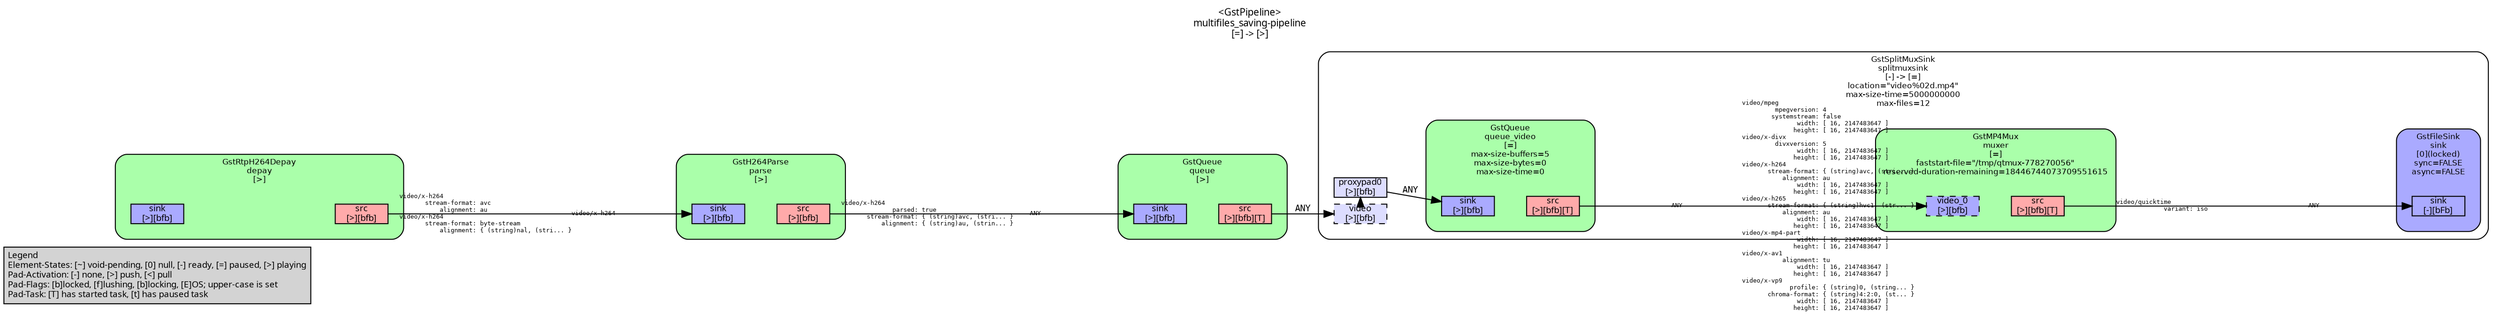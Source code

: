 digraph pipeline {
  rankdir=LR;
  fontname="sans";
  fontsize="10";
  labelloc=t;
  nodesep=.1;
  ranksep=.2;
  label="<GstPipeline>\nmultifiles_saving-pipeline\n[=] -> [>]";
  node [style="filled,rounded", shape=box, fontsize="9", fontname="sans", margin="0.0,0.0"];
  edge [labelfontsize="6", fontsize="9", fontname="monospace"];
  
  legend [
    pos="0,0!",
    margin="0.05,0.05",
    style="filled",
    label="Legend\lElement-States: [~] void-pending, [0] null, [-] ready, [=] paused, [>] playing\lPad-Activation: [-] none, [>] push, [<] pull\lPad-Flags: [b]locked, [f]lushing, [b]locking, [E]OS; upper-case is set\lPad-Task: [T] has started task, [t] has paused task\l",
  ];
  subgraph cluster_splitmuxsink_0xaaaaf097a060 {
    fontname="Bitstream Vera Sans";
    fontsize="8";
    style="filled,rounded";
    color=black;
    label="GstSplitMuxSink\nsplitmuxsink\n[-] -> [=]\nlocation=\"video%02d.mp4\"\nmax-size-time=5000000000\nmax-files=12";
    subgraph cluster_splitmuxsink_0xaaaaf097a060_sink {
      label="";
      style="invis";
      _proxypad0_0xaaaaf0996130 [color=black, fillcolor="#ddddff", label="proxypad0\n[>][bfb]", height="0.2", style="filled,solid"];
    splitmuxsink_0xaaaaf097a060_video_0xaaaaf0994060 -> _proxypad0_0xaaaaf0996130 [style=dashed, minlen=0]
      splitmuxsink_0xaaaaf097a060_video_0xaaaaf0994060 [color=black, fillcolor="#ddddff", label="video\n[>][bfb]", height="0.2", style="filled,dashed"];
    }

    fillcolor="#ffffff";
    subgraph cluster_sink_0xaaaaf0999290 {
      fontname="Bitstream Vera Sans";
      fontsize="8";
      style="filled,rounded";
      color=black;
      label="GstFileSink\nsink\n[0](locked)\nsync=FALSE\nasync=FALSE";
      subgraph cluster_sink_0xaaaaf0999290_sink {
        label="";
        style="invis";
        sink_0xaaaaf0999290_sink_0xaaaaf09633f0 [color=black, fillcolor="#aaaaff", label="sink\n[-][bFb]", height="0.2", style="filled,solid"];
      }

      fillcolor="#aaaaff";
    }

    subgraph cluster_queue_video_0xaaaaf096c430 {
      fontname="Bitstream Vera Sans";
      fontsize="8";
      style="filled,rounded";
      color=black;
      label="GstQueue\nqueue_video\n[=]\nmax-size-buffers=5\nmax-size-bytes=0\nmax-size-time=0";
      subgraph cluster_queue_video_0xaaaaf096c430_sink {
        label="";
        style="invis";
        queue_video_0xaaaaf096c430_sink_0xaaaaf0962f50 [color=black, fillcolor="#aaaaff", label="sink\n[>][bfb]", height="0.2", style="filled,solid"];
      }

      subgraph cluster_queue_video_0xaaaaf096c430_src {
        label="";
        style="invis";
        queue_video_0xaaaaf096c430_src_0xaaaaf09631a0 [color=black, fillcolor="#ffaaaa", label="src\n[>][bfb][T]", height="0.2", style="filled,solid"];
      }

      queue_video_0xaaaaf096c430_sink_0xaaaaf0962f50 -> queue_video_0xaaaaf096c430_src_0xaaaaf09631a0 [style="invis"];
      fillcolor="#aaffaa";
    }

    _proxypad0_0xaaaaf0996130 -> queue_video_0xaaaaf096c430_sink_0xaaaaf0962f50 [label="ANY"]
    queue_video_0xaaaaf096c430_src_0xaaaaf09631a0 -> muxer_0xaaaaf098b320_video_0_0xaaaaf098c6f0 [labeldistance="10", labelangle="0", label="                                                  ", taillabel="ANY", headlabel="video/mpeg\l         mpegversion: 4\l        systemstream: false\l               width: [ 16, 2147483647 ]\l              height: [ 16, 2147483647 ]\lvideo/x-divx\l         divxversion: 5\l               width: [ 16, 2147483647 ]\l              height: [ 16, 2147483647 ]\lvideo/x-h264\l       stream-format: { (string)avc, (stri... }\l           alignment: au\l               width: [ 16, 2147483647 ]\l              height: [ 16, 2147483647 ]\lvideo/x-h265\l       stream-format: { (string)hvc1, (str... }\l           alignment: au\l               width: [ 16, 2147483647 ]\l              height: [ 16, 2147483647 ]\lvideo/x-mp4-part\l               width: [ 16, 2147483647 ]\l              height: [ 16, 2147483647 ]\lvideo/x-av1\l           alignment: tu\l               width: [ 16, 2147483647 ]\l              height: [ 16, 2147483647 ]\lvideo/x-vp9\l             profile: { (string)0, (string... }\l       chroma-format: { (string)4:2:0, (st... }\l               width: [ 16, 2147483647 ]\l              height: [ 16, 2147483647 ]\l"]
    subgraph cluster_muxer_0xaaaaf098b320 {
      fontname="Bitstream Vera Sans";
      fontsize="8";
      style="filled,rounded";
      color=black;
      label="GstMP4Mux\nmuxer\n[=]\nfaststart-file=\"/tmp/qtmux-778270056\"\nreserved-duration-remaining=18446744073709551615";
      subgraph cluster_muxer_0xaaaaf098b320_sink {
        label="";
        style="invis";
        muxer_0xaaaaf098b320_video_0_0xaaaaf098c6f0 [color=black, fillcolor="#aaaaff", label="video_0\n[>][bfb]", height="0.2", style="filled,dashed"];
      }

      subgraph cluster_muxer_0xaaaaf098b320_src {
        label="";
        style="invis";
        muxer_0xaaaaf098b320_src_0xaaaaf06c6340 [color=black, fillcolor="#ffaaaa", label="src\n[>][bfb][T]", height="0.2", style="filled,solid"];
      }

      muxer_0xaaaaf098b320_video_0_0xaaaaf098c6f0 -> muxer_0xaaaaf098b320_src_0xaaaaf06c6340 [style="invis"];
      fillcolor="#aaffaa";
    }

    muxer_0xaaaaf098b320_src_0xaaaaf06c6340 -> sink_0xaaaaf0999290_sink_0xaaaaf09633f0 [labeldistance="10", labelangle="0", label="                                                  ", taillabel="video/quicktime\l             variant: iso\l", headlabel="ANY"]
  }

  subgraph cluster_parse_0xaaaaf0971890 {
    fontname="Bitstream Vera Sans";
    fontsize="8";
    style="filled,rounded";
    color=black;
    label="GstH264Parse\nparse\n[>]";
    subgraph cluster_parse_0xaaaaf0971890_sink {
      label="";
      style="invis";
      parse_0xaaaaf0971890_sink_0xaaaaf0962ab0 [color=black, fillcolor="#aaaaff", label="sink\n[>][bfb]", height="0.2", style="filled,solid"];
    }

    subgraph cluster_parse_0xaaaaf0971890_src {
      label="";
      style="invis";
      parse_0xaaaaf0971890_src_0xaaaaf0962d00 [color=black, fillcolor="#ffaaaa", label="src\n[>][bfb]", height="0.2", style="filled,solid"];
    }

    parse_0xaaaaf0971890_sink_0xaaaaf0962ab0 -> parse_0xaaaaf0971890_src_0xaaaaf0962d00 [style="invis"];
    fillcolor="#aaffaa";
  }

  parse_0xaaaaf0971890_src_0xaaaaf0962d00 -> queue_0xaaaaf096c130_sink_0xaaaaf0962610 [labeldistance="10", labelangle="0", label="                                                  ", taillabel="video/x-h264\l              parsed: true\l       stream-format: { (string)avc, (stri... }\l           alignment: { (string)au, (strin... }\l", headlabel="ANY"]
  subgraph cluster_queue_0xaaaaf096c130 {
    fontname="Bitstream Vera Sans";
    fontsize="8";
    style="filled,rounded";
    color=black;
    label="GstQueue\nqueue\n[>]";
    subgraph cluster_queue_0xaaaaf096c130_sink {
      label="";
      style="invis";
      queue_0xaaaaf096c130_sink_0xaaaaf0962610 [color=black, fillcolor="#aaaaff", label="sink\n[>][bfb]", height="0.2", style="filled,solid"];
    }

    subgraph cluster_queue_0xaaaaf096c130_src {
      label="";
      style="invis";
      queue_0xaaaaf096c130_src_0xaaaaf0962860 [color=black, fillcolor="#ffaaaa", label="src\n[>][bfb][T]", height="0.2", style="filled,solid"];
    }

    queue_0xaaaaf096c130_sink_0xaaaaf0962610 -> queue_0xaaaaf096c130_src_0xaaaaf0962860 [style="invis"];
    fillcolor="#aaffaa";
  }

  queue_0xaaaaf096c130_src_0xaaaaf0962860 -> splitmuxsink_0xaaaaf097a060_video_0xaaaaf0994060 [label="ANY"]
  subgraph cluster_depay_0xaaaaf0960180 {
    fontname="Bitstream Vera Sans";
    fontsize="8";
    style="filled,rounded";
    color=black;
    label="GstRtpH264Depay\ndepay\n[>]";
    subgraph cluster_depay_0xaaaaf0960180_sink {
      label="";
      style="invis";
      depay_0xaaaaf0960180_sink_0xaaaaf0962170 [color=black, fillcolor="#aaaaff", label="sink\n[>][bfb]", height="0.2", style="filled,solid"];
    }

    subgraph cluster_depay_0xaaaaf0960180_src {
      label="";
      style="invis";
      depay_0xaaaaf0960180_src_0xaaaaf09623c0 [color=black, fillcolor="#ffaaaa", label="src\n[>][bfb]", height="0.2", style="filled,solid"];
    }

    depay_0xaaaaf0960180_sink_0xaaaaf0962170 -> depay_0xaaaaf0960180_src_0xaaaaf09623c0 [style="invis"];
    fillcolor="#aaffaa";
  }

  depay_0xaaaaf0960180_src_0xaaaaf09623c0 -> parse_0xaaaaf0971890_sink_0xaaaaf0962ab0 [labeldistance="10", labelangle="0", label="                                                  ", taillabel="video/x-h264\l       stream-format: avc\l           alignment: au\lvideo/x-h264\l       stream-format: byte-stream\l           alignment: { (string)nal, (stri... }\l", headlabel="video/x-h264\l"]
  subgraph cluster_source_0xaaaaf094d020 {
    fontname="Bitstream Vera Sans";
    fontsize="8";
    style="filled,rounded";
    color=black;
    label="GstRTSPSrc\nsource\n[>]\nlocation=\"rtsp://admin:yangquan123@192.168.10.6:554/Streaming/Channels/101\"\nlatency=0\nproxy-id=NULL\nproxy-pw=NULL";
    fillcolor="#ffffff";
  }

}
